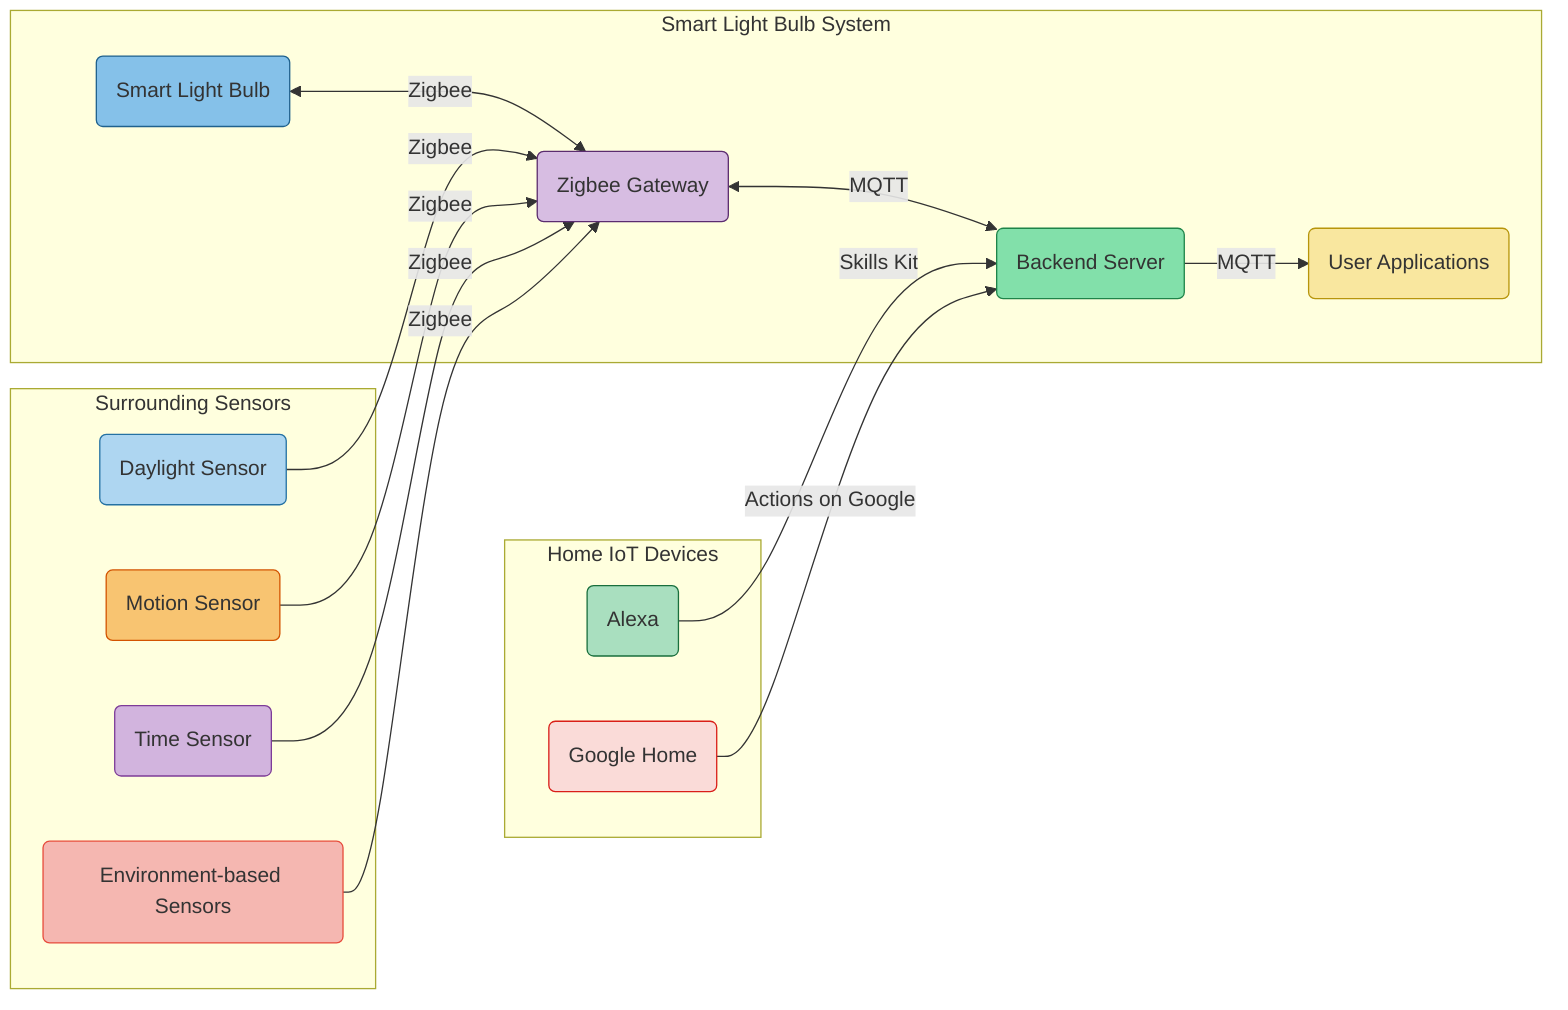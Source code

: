 graph LR

subgraph Smart Light Bulb System
    A(Smart Light Bulb) <-->|Zigbee| B(Zigbee Gateway)
    B <-->|MQTT| C(Backend Server)

    C -->|MQTT| D(User Applications)
end

subgraph Surrounding Sensors
    E(Daylight Sensor) -->|Zigbee| B
    F(Motion Sensor) -->|Zigbee| B
    G(Time Sensor) -->|Zigbee| B
    H(Environment-based Sensors) -->|Zigbee| B
end

subgraph Home IoT Devices
    I(Alexa) -->|Skills Kit| C
    J(Google Home) -->|Actions on Google| C
end

style A fill:#85C1E9,stroke:#1F618D
style B fill:#D7BDE2,stroke:#5B2C6F
style C fill:#82E0AA,stroke:#1E8449
style D fill:#F9E79F,stroke:#B7950B
style E fill:#AED6F1,stroke:#2471A3
style F fill:#F8C471,stroke:#D35400
style G fill:#D2B4DE,stroke:#7D3C98
style H fill:#F5B7B1,stroke:#E74C3C
style I fill:#A9DFBF,stroke:#196F3D
style J fill:#FADBD8,stroke:#D91E18